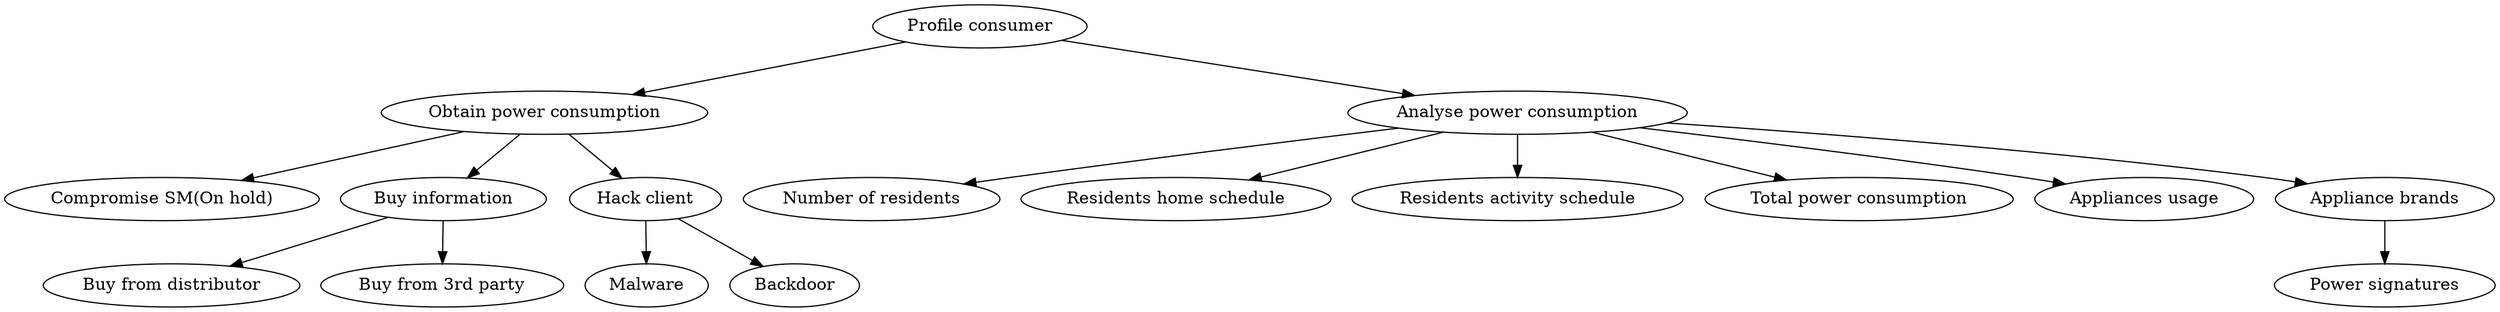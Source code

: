 digraph G{
	node [style=filled fillcolor=white]

	root[label="Profile consumer"];

	obtain_information[label="Obtain power consumption"]
	analyse_power_consumption[label="Analyse power consumption"]

	compromise_sm[label="Compromise SM(On hold)"];
	buy_information[label="Buy information"]
	hack_client[label="Hack client"];
	residents[label="Number of residents"];
	home[label="Residents home schedule"];
	activity_residents[label="Residents activity schedule"];
	total[label="Total power consumption"];
	when_appl[label="Appliances usage"];
	what_appl[label="Appliance brands"];

	buy_distributor[label="Buy from distributor"];
	buy_third_party[label="Buy from 3rd party"];
	
	malware[label="Malware"];
	backdoor[label="Backdoor"];
	power_signatures[label="Power signatures"]
	

	root -> obtain_information, analyse_power_consumption;
	obtain_information -> compromise_sm, buy_information, hack_client;
	analyse_power_consumption -> total, residents, activity_residents, home, when_appl, what_appl;
	buy_information -> buy_distributor, buy_third_party;
	hack_client -> malware, backdoor;

	what_appl -> power_signatures;
	
	}